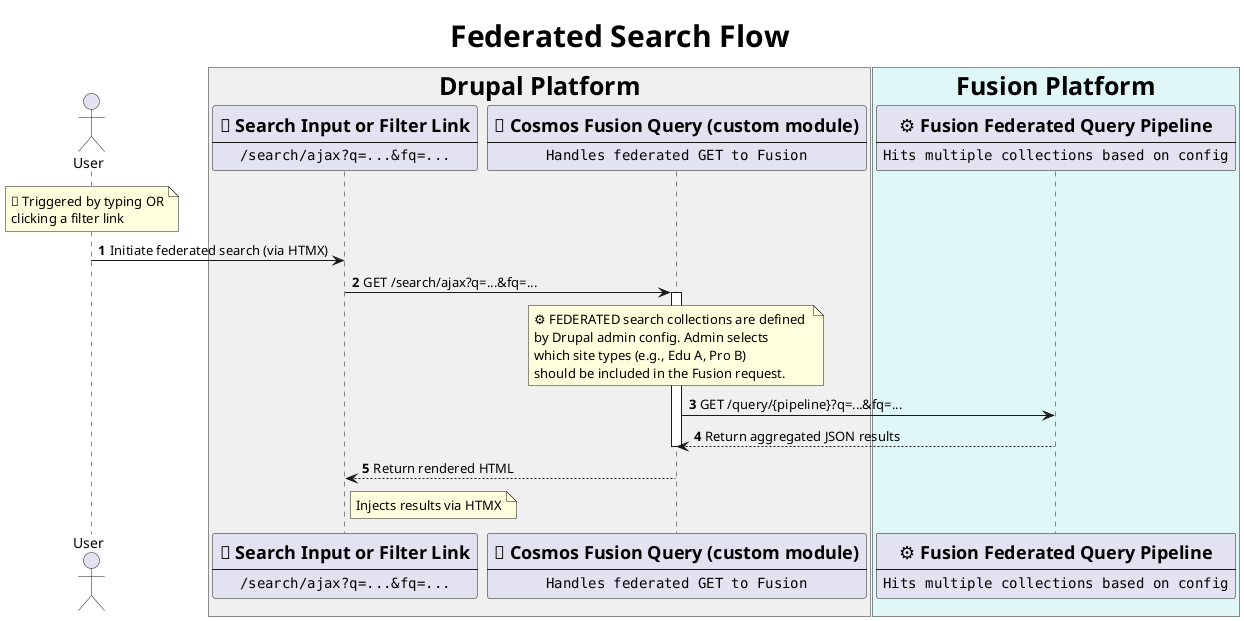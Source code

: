 @startuml

/' 
@id: SRCH-004
@file: SRCH-004--multi-collection-search.puml
@title: Federated Search Flow
@type: sequence
@description: Federated search triggered via HTMX input or filter click, processed by CosmosFusionQuery module through a Fusion Query Pipeline hitting multiple collections in parallel.

📘 Scenario:
1. User types a query OR clicks a category/tag filter link.
2. Drupal (CosmosFusionQuery module) receives the request via `/search/ajax`.
3. The request is forwarded to a Fusion Query Pipeline.
4. Fusion uses internal config to query multiple collections (federated).
5. Results are returned, rendered by Drupal, and HTMX injects the response.

✅ Requirements:
• Trigger can be search input or facet/filter click.
• CosmosFusionQuery routes to `/search/ajax`.
• Fusion handles multi-collection logic in a single pipeline.
• Drupal renders HTML and HTMX injects.
'/

<style>
  title {
    FontSize 30
  }
  box {
    FontSize 25
    .drupalPlatform {
      BackgroundColor #F0F0F0
    }
    .fusionPlatform {
      BackgroundColor #E0F7F7
    }
  }
</style>

title Federated Search Flow

autonumber

actor "User" as User

box "Drupal Platform" <<drupalPlatform>>
  participant SearchTrigger [
    =🔎 Search Input or Filter Link
    ----
    ""/search/ajax?q=...&fq=...""
  ]
  participant CosmosFusionQuery [
    =🔄 Cosmos Fusion Query (custom module)
    ----
    ""Handles federated GET to Fusion""
  ]
end box

box "Fusion Platform" <<fusionPlatform>>
  participant FusionQueryPipeline [
    =⚙️ Fusion Federated Query Pipeline
    ----
    ""Hits multiple collections based on config""
  ]
end box

note over User
  🔄 Triggered by typing OR
  clicking a filter link
end note

User -> SearchTrigger: Initiate federated search (via HTMX)
SearchTrigger -> CosmosFusionQuery: GET /search/ajax?q=...&fq=...

activate CosmosFusionQuery
note over CosmosFusionQuery
  ⚙️ FEDERATED search collections are defined 
  by Drupal admin config. Admin selects 
  which site types (e.g., Edu A, Pro B)
  should be included in the Fusion request.
end note
CosmosFusionQuery -> FusionQueryPipeline: GET /query/{pipeline}?q=...&fq=...
FusionQueryPipeline --> CosmosFusionQuery: Return aggregated JSON results
deactivate CosmosFusionQuery

CosmosFusionQuery --> SearchTrigger: Return rendered HTML
note right of SearchTrigger
  Injects results via HTMX
end note

@enduml